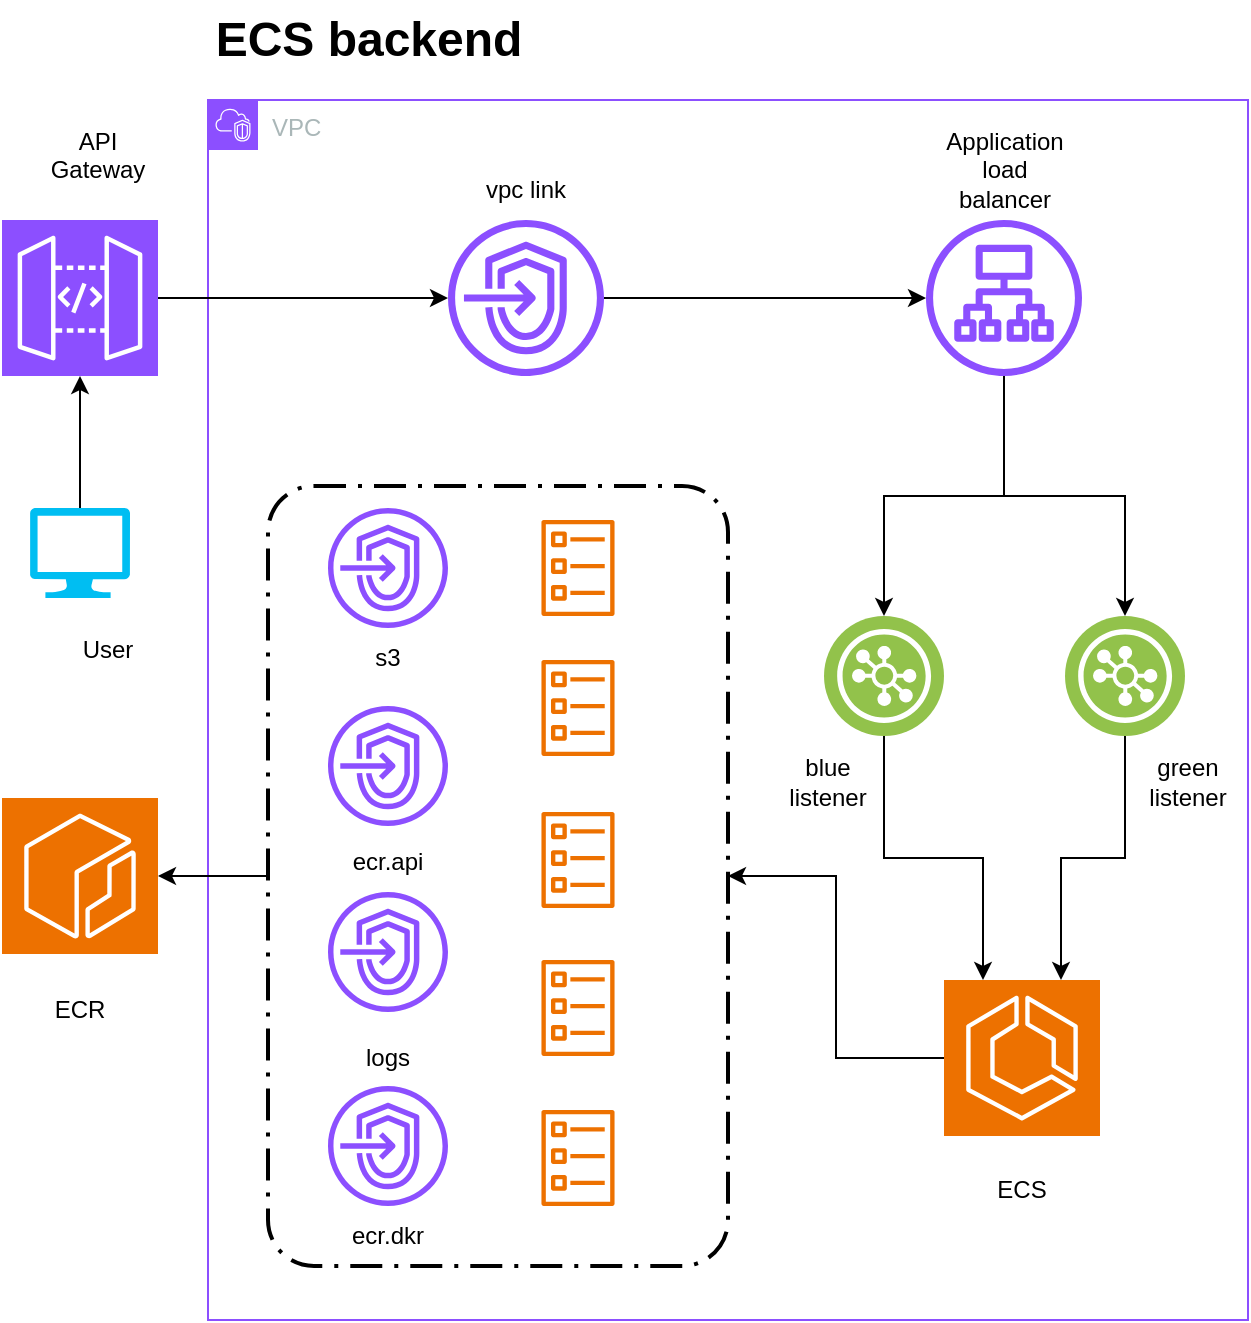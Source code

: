 <mxfile version="24.7.17">
  <diagram id="Ht1M8jgEwFfnCIfOTk4-" name="Page-1">
    <mxGraphModel dx="2603" dy="1621" grid="1" gridSize="10" guides="1" tooltips="1" connect="1" arrows="1" fold="1" page="1" pageScale="1" pageWidth="1169" pageHeight="827" math="0" shadow="0">
      <root>
        <mxCell id="0" />
        <mxCell id="1" parent="0" />
        <mxCell id="_Xv3XyEbwycycCRV387A-2" value="" style="sketch=0;points=[[0,0,0],[0.25,0,0],[0.5,0,0],[0.75,0,0],[1,0,0],[0,1,0],[0.25,1,0],[0.5,1,0],[0.75,1,0],[1,1,0],[0,0.25,0],[0,0.5,0],[0,0.75,0],[1,0.25,0],[1,0.5,0],[1,0.75,0]];outlineConnect=0;fontColor=#232F3E;fillColor=#ED7100;strokeColor=#ffffff;dashed=0;verticalLabelPosition=bottom;verticalAlign=top;align=center;html=1;fontSize=12;fontStyle=0;aspect=fixed;shape=mxgraph.aws4.resourceIcon;resIcon=mxgraph.aws4.ecr;" parent="1" vertex="1">
          <mxGeometry x="-1123" y="-291" width="78" height="78" as="geometry" />
        </mxCell>
        <mxCell id="_Xv3XyEbwycycCRV387A-4" value="VPC" style="points=[[0,0],[0.25,0],[0.5,0],[0.75,0],[1,0],[1,0.25],[1,0.5],[1,0.75],[1,1],[0.75,1],[0.5,1],[0.25,1],[0,1],[0,0.75],[0,0.5],[0,0.25]];outlineConnect=0;gradientColor=none;html=1;whiteSpace=wrap;fontSize=12;fontStyle=0;container=1;pointerEvents=0;collapsible=0;recursiveResize=0;shape=mxgraph.aws4.group;grIcon=mxgraph.aws4.group_vpc2;strokeColor=#8C4FFF;fillColor=none;verticalAlign=top;align=left;spacingLeft=30;fontColor=#AAB7B8;dashed=0;" parent="1" vertex="1">
          <mxGeometry x="-1020" y="-640" width="520" height="610" as="geometry" />
        </mxCell>
        <mxCell id="ot3AHTFzGmXzYolab3Pm-9" style="edgeStyle=orthogonalEdgeStyle;rounded=0;orthogonalLoop=1;jettySize=auto;html=1;" parent="_Xv3XyEbwycycCRV387A-4" source="ot3AHTFzGmXzYolab3Pm-3" target="ot3AHTFzGmXzYolab3Pm-8" edge="1">
          <mxGeometry relative="1" as="geometry" />
        </mxCell>
        <mxCell id="ot3AHTFzGmXzYolab3Pm-3" value="" style="sketch=0;outlineConnect=0;fontColor=#232F3E;gradientColor=none;fillColor=#8C4FFF;strokeColor=none;dashed=0;verticalLabelPosition=bottom;verticalAlign=top;align=center;html=1;fontSize=12;fontStyle=0;aspect=fixed;pointerEvents=1;shape=mxgraph.aws4.endpoints;" parent="_Xv3XyEbwycycCRV387A-4" vertex="1">
          <mxGeometry x="120" y="60" width="78" height="78" as="geometry" />
        </mxCell>
        <mxCell id="ot3AHTFzGmXzYolab3Pm-4" value="&lt;div&gt;vpc link&lt;/div&gt;" style="text;strokeColor=none;align=center;fillColor=none;html=1;verticalAlign=middle;whiteSpace=wrap;rounded=0;" parent="_Xv3XyEbwycycCRV387A-4" vertex="1">
          <mxGeometry x="129" y="30" width="60" height="30" as="geometry" />
        </mxCell>
        <mxCell id="dmscLP5toCq58QGjrkvy-1" style="edgeStyle=orthogonalEdgeStyle;rounded=0;orthogonalLoop=1;jettySize=auto;html=1;exitX=0;exitY=0.5;exitDx=0;exitDy=0;exitPerimeter=0;entryX=1;entryY=0.5;entryDx=0;entryDy=0;" parent="_Xv3XyEbwycycCRV387A-4" source="ot3AHTFzGmXzYolab3Pm-7" target="ot3AHTFzGmXzYolab3Pm-41" edge="1">
          <mxGeometry relative="1" as="geometry" />
        </mxCell>
        <mxCell id="ot3AHTFzGmXzYolab3Pm-7" value="" style="sketch=0;points=[[0,0,0],[0.25,0,0],[0.5,0,0],[0.75,0,0],[1,0,0],[0,1,0],[0.25,1,0],[0.5,1,0],[0.75,1,0],[1,1,0],[0,0.25,0],[0,0.5,0],[0,0.75,0],[1,0.25,0],[1,0.5,0],[1,0.75,0]];outlineConnect=0;fontColor=#232F3E;fillColor=#ED7100;strokeColor=#ffffff;dashed=0;verticalLabelPosition=bottom;verticalAlign=top;align=center;html=1;fontSize=12;fontStyle=0;aspect=fixed;shape=mxgraph.aws4.resourceIcon;resIcon=mxgraph.aws4.ecs;" parent="_Xv3XyEbwycycCRV387A-4" vertex="1">
          <mxGeometry x="368" y="440" width="78" height="78" as="geometry" />
        </mxCell>
        <mxCell id="ot3AHTFzGmXzYolab3Pm-24" style="edgeStyle=orthogonalEdgeStyle;rounded=0;orthogonalLoop=1;jettySize=auto;html=1;entryX=0.5;entryY=0;entryDx=0;entryDy=0;" parent="_Xv3XyEbwycycCRV387A-4" source="ot3AHTFzGmXzYolab3Pm-8" target="ot3AHTFzGmXzYolab3Pm-18" edge="1">
          <mxGeometry relative="1" as="geometry" />
        </mxCell>
        <mxCell id="ot3AHTFzGmXzYolab3Pm-25" style="edgeStyle=orthogonalEdgeStyle;rounded=0;orthogonalLoop=1;jettySize=auto;html=1;entryX=0.5;entryY=0;entryDx=0;entryDy=0;" parent="_Xv3XyEbwycycCRV387A-4" source="ot3AHTFzGmXzYolab3Pm-8" target="ot3AHTFzGmXzYolab3Pm-19" edge="1">
          <mxGeometry relative="1" as="geometry" />
        </mxCell>
        <mxCell id="ot3AHTFzGmXzYolab3Pm-8" value="" style="sketch=0;outlineConnect=0;fontColor=#232F3E;gradientColor=none;fillColor=#8C4FFF;strokeColor=none;dashed=0;verticalLabelPosition=bottom;verticalAlign=top;align=center;html=1;fontSize=12;fontStyle=0;aspect=fixed;pointerEvents=1;shape=mxgraph.aws4.application_load_balancer;" parent="_Xv3XyEbwycycCRV387A-4" vertex="1">
          <mxGeometry x="359" y="60" width="78" height="78" as="geometry" />
        </mxCell>
        <mxCell id="ot3AHTFzGmXzYolab3Pm-10" value="&lt;div&gt;Application load balancer&lt;/div&gt;" style="text;strokeColor=none;align=center;fillColor=none;html=1;verticalAlign=middle;whiteSpace=wrap;rounded=0;" parent="_Xv3XyEbwycycCRV387A-4" vertex="1">
          <mxGeometry x="367.5" y="20" width="61" height="30" as="geometry" />
        </mxCell>
        <mxCell id="ot3AHTFzGmXzYolab3Pm-19" value="" style="image;aspect=fixed;perimeter=ellipsePerimeter;html=1;align=center;shadow=0;dashed=0;fontColor=#4277BB;labelBackgroundColor=default;fontSize=12;spacingTop=3;image=img/lib/ibm/vpc/LoadBalancerListener.svg;" parent="_Xv3XyEbwycycCRV387A-4" vertex="1">
          <mxGeometry x="428.5" y="258" width="60" height="60" as="geometry" />
        </mxCell>
        <mxCell id="ot3AHTFzGmXzYolab3Pm-28" value="green&lt;br&gt;listener" style="text;strokeColor=none;align=center;fillColor=none;html=1;verticalAlign=middle;whiteSpace=wrap;rounded=0;" parent="_Xv3XyEbwycycCRV387A-4" vertex="1">
          <mxGeometry x="460" y="326" width="60" height="30" as="geometry" />
        </mxCell>
        <mxCell id="ot3AHTFzGmXzYolab3Pm-27" value="blue&lt;br&gt;listener" style="text;strokeColor=none;align=center;fillColor=none;html=1;verticalAlign=middle;whiteSpace=wrap;rounded=0;" parent="_Xv3XyEbwycycCRV387A-4" vertex="1">
          <mxGeometry x="280" y="326" width="60" height="30" as="geometry" />
        </mxCell>
        <mxCell id="ot3AHTFzGmXzYolab3Pm-31" value="ECS" style="text;strokeColor=none;align=center;fillColor=none;html=1;verticalAlign=middle;whiteSpace=wrap;rounded=0;" parent="_Xv3XyEbwycycCRV387A-4" vertex="1">
          <mxGeometry x="377" y="530" width="60" height="30" as="geometry" />
        </mxCell>
        <mxCell id="ot3AHTFzGmXzYolab3Pm-32" value="" style="sketch=0;outlineConnect=0;fontColor=#232F3E;gradientColor=none;fillColor=#ED7100;strokeColor=none;dashed=0;verticalLabelPosition=bottom;verticalAlign=top;align=center;html=1;fontSize=12;fontStyle=0;aspect=fixed;pointerEvents=1;shape=mxgraph.aws4.ecs_task;" parent="_Xv3XyEbwycycCRV387A-4" vertex="1">
          <mxGeometry x="166.5" y="505" width="37" height="48" as="geometry" />
        </mxCell>
        <mxCell id="ot3AHTFzGmXzYolab3Pm-33" value="" style="sketch=0;outlineConnect=0;fontColor=#232F3E;gradientColor=none;fillColor=#ED7100;strokeColor=none;dashed=0;verticalLabelPosition=bottom;verticalAlign=top;align=center;html=1;fontSize=12;fontStyle=0;aspect=fixed;pointerEvents=1;shape=mxgraph.aws4.ecs_task;" parent="_Xv3XyEbwycycCRV387A-4" vertex="1">
          <mxGeometry x="166.5" y="430" width="37" height="48" as="geometry" />
        </mxCell>
        <mxCell id="ot3AHTFzGmXzYolab3Pm-34" value="" style="sketch=0;outlineConnect=0;fontColor=#232F3E;gradientColor=none;fillColor=#ED7100;strokeColor=none;dashed=0;verticalLabelPosition=bottom;verticalAlign=top;align=center;html=1;fontSize=12;fontStyle=0;aspect=fixed;pointerEvents=1;shape=mxgraph.aws4.ecs_task;" parent="_Xv3XyEbwycycCRV387A-4" vertex="1">
          <mxGeometry x="166.5" y="356" width="37" height="48" as="geometry" />
        </mxCell>
        <mxCell id="ot3AHTFzGmXzYolab3Pm-41" value="" style="rounded=1;arcSize=10;dashed=1;fillColor=none;gradientColor=none;dashPattern=8 3 1 3;strokeWidth=2;" parent="_Xv3XyEbwycycCRV387A-4" vertex="1">
          <mxGeometry x="30" y="193" width="230" height="390" as="geometry" />
        </mxCell>
        <mxCell id="dmscLP5toCq58QGjrkvy-3" style="edgeStyle=orthogonalEdgeStyle;rounded=0;orthogonalLoop=1;jettySize=auto;html=1;exitX=0.5;exitY=1;exitDx=0;exitDy=0;entryX=0.25;entryY=0;entryDx=0;entryDy=0;entryPerimeter=0;" parent="_Xv3XyEbwycycCRV387A-4" source="ot3AHTFzGmXzYolab3Pm-18" target="ot3AHTFzGmXzYolab3Pm-7" edge="1">
          <mxGeometry relative="1" as="geometry" />
        </mxCell>
        <mxCell id="ot3AHTFzGmXzYolab3Pm-18" value="" style="image;aspect=fixed;perimeter=ellipsePerimeter;html=1;align=center;shadow=0;dashed=0;fontColor=#4277BB;labelBackgroundColor=default;fontSize=12;spacingTop=3;image=img/lib/ibm/vpc/LoadBalancerListener.svg;" parent="_Xv3XyEbwycycCRV387A-4" vertex="1">
          <mxGeometry x="308" y="258" width="60" height="60" as="geometry" />
        </mxCell>
        <mxCell id="I5luprlEmF2R9hIj9thK-8" style="edgeStyle=orthogonalEdgeStyle;rounded=0;orthogonalLoop=1;jettySize=auto;html=1;entryX=0.75;entryY=0;entryDx=0;entryDy=0;entryPerimeter=0;" edge="1" parent="_Xv3XyEbwycycCRV387A-4" source="ot3AHTFzGmXzYolab3Pm-19" target="ot3AHTFzGmXzYolab3Pm-7">
          <mxGeometry relative="1" as="geometry" />
        </mxCell>
        <mxCell id="_Xv3XyEbwycycCRV387A-20" value="" style="sketch=0;outlineConnect=0;fontColor=#232F3E;gradientColor=none;fillColor=#8C4FFF;strokeColor=none;dashed=0;verticalLabelPosition=bottom;verticalAlign=top;align=center;html=1;fontSize=12;fontStyle=0;aspect=fixed;pointerEvents=1;shape=mxgraph.aws4.endpoints;direction=east;" parent="_Xv3XyEbwycycCRV387A-4" vertex="1">
          <mxGeometry x="60" y="204" width="60" height="60" as="geometry" />
        </mxCell>
        <mxCell id="_Xv3XyEbwycycCRV387A-19" value="" style="sketch=0;outlineConnect=0;fontColor=#232F3E;gradientColor=none;fillColor=#8C4FFF;strokeColor=none;dashed=0;verticalLabelPosition=bottom;verticalAlign=top;align=center;html=1;fontSize=12;fontStyle=0;aspect=fixed;pointerEvents=1;shape=mxgraph.aws4.endpoints;direction=east;" parent="_Xv3XyEbwycycCRV387A-4" vertex="1">
          <mxGeometry x="60" y="303" width="60" height="60" as="geometry" />
        </mxCell>
        <mxCell id="I5luprlEmF2R9hIj9thK-18" value="" style="sketch=0;outlineConnect=0;fontColor=#232F3E;gradientColor=none;fillColor=#ED7100;strokeColor=none;dashed=0;verticalLabelPosition=bottom;verticalAlign=top;align=center;html=1;fontSize=12;fontStyle=0;aspect=fixed;pointerEvents=1;shape=mxgraph.aws4.ecs_task;" vertex="1" parent="_Xv3XyEbwycycCRV387A-4">
          <mxGeometry x="166.5" y="280" width="37" height="48" as="geometry" />
        </mxCell>
        <mxCell id="_Xv3XyEbwycycCRV387A-21" value="" style="sketch=0;outlineConnect=0;fontColor=#232F3E;gradientColor=none;fillColor=#8C4FFF;strokeColor=none;dashed=0;verticalLabelPosition=bottom;verticalAlign=top;align=center;html=1;fontSize=12;fontStyle=0;aspect=fixed;pointerEvents=1;shape=mxgraph.aws4.endpoints;direction=east;" parent="_Xv3XyEbwycycCRV387A-4" vertex="1">
          <mxGeometry x="60" y="396" width="60" height="60" as="geometry" />
        </mxCell>
        <mxCell id="_Xv3XyEbwycycCRV387A-3" value="" style="sketch=0;outlineConnect=0;fontColor=#232F3E;gradientColor=none;fillColor=#8C4FFF;strokeColor=none;dashed=0;verticalLabelPosition=bottom;verticalAlign=top;align=center;html=1;fontSize=12;fontStyle=0;aspect=fixed;pointerEvents=1;shape=mxgraph.aws4.endpoints;direction=east;" parent="_Xv3XyEbwycycCRV387A-4" vertex="1">
          <mxGeometry x="60" y="493" width="60" height="60" as="geometry" />
        </mxCell>
        <mxCell id="_Xv3XyEbwycycCRV387A-38" value="s3" style="text;strokeColor=none;align=center;fillColor=none;html=1;verticalAlign=middle;whiteSpace=wrap;rounded=0;" parent="_Xv3XyEbwycycCRV387A-4" vertex="1">
          <mxGeometry x="60" y="264" width="60" height="30" as="geometry" />
        </mxCell>
        <mxCell id="_Xv3XyEbwycycCRV387A-16" value="ecr.api" style="text;strokeColor=none;align=center;fillColor=none;html=1;verticalAlign=middle;whiteSpace=wrap;rounded=0;" parent="_Xv3XyEbwycycCRV387A-4" vertex="1">
          <mxGeometry x="60" y="366" width="60" height="30" as="geometry" />
        </mxCell>
        <mxCell id="_Xv3XyEbwycycCRV387A-18" value="&lt;div&gt;logs&lt;/div&gt;" style="text;strokeColor=none;align=center;fillColor=none;html=1;verticalAlign=middle;whiteSpace=wrap;rounded=0;" parent="_Xv3XyEbwycycCRV387A-4" vertex="1">
          <mxGeometry x="60" y="464" width="60" height="30" as="geometry" />
        </mxCell>
        <mxCell id="_Xv3XyEbwycycCRV387A-22" style="edgeStyle=orthogonalEdgeStyle;rounded=0;orthogonalLoop=1;jettySize=auto;html=1;exitX=0.5;exitY=1;exitDx=0;exitDy=0;" parent="_Xv3XyEbwycycCRV387A-4" source="_Xv3XyEbwycycCRV387A-18" target="_Xv3XyEbwycycCRV387A-18" edge="1">
          <mxGeometry relative="1" as="geometry" />
        </mxCell>
        <mxCell id="_Xv3XyEbwycycCRV387A-17" value="ecr.dkr" style="text;strokeColor=none;align=center;fillColor=none;html=1;verticalAlign=middle;whiteSpace=wrap;rounded=0;" parent="_Xv3XyEbwycycCRV387A-4" vertex="1">
          <mxGeometry x="60" y="553" width="60" height="30" as="geometry" />
        </mxCell>
        <mxCell id="I5luprlEmF2R9hIj9thK-22" value="" style="sketch=0;outlineConnect=0;fontColor=#232F3E;gradientColor=none;fillColor=#ED7100;strokeColor=none;dashed=0;verticalLabelPosition=bottom;verticalAlign=top;align=center;html=1;fontSize=12;fontStyle=0;aspect=fixed;pointerEvents=1;shape=mxgraph.aws4.ecs_task;" vertex="1" parent="_Xv3XyEbwycycCRV387A-4">
          <mxGeometry x="166.5" y="210" width="37" height="48" as="geometry" />
        </mxCell>
        <mxCell id="ot3AHTFzGmXzYolab3Pm-6" style="edgeStyle=orthogonalEdgeStyle;rounded=0;orthogonalLoop=1;jettySize=auto;html=1;" parent="1" source="_Xv3XyEbwycycCRV387A-8" target="ot3AHTFzGmXzYolab3Pm-3" edge="1">
          <mxGeometry relative="1" as="geometry" />
        </mxCell>
        <mxCell id="_Xv3XyEbwycycCRV387A-8" value="" style="sketch=0;points=[[0,0,0],[0.25,0,0],[0.5,0,0],[0.75,0,0],[1,0,0],[0,1,0],[0.25,1,0],[0.5,1,0],[0.75,1,0],[1,1,0],[0,0.25,0],[0,0.5,0],[0,0.75,0],[1,0.25,0],[1,0.5,0],[1,0.75,0]];outlineConnect=0;fontColor=#232F3E;fillColor=#8C4FFF;strokeColor=#ffffff;dashed=0;verticalLabelPosition=bottom;verticalAlign=top;align=center;html=1;fontSize=12;fontStyle=0;aspect=fixed;shape=mxgraph.aws4.resourceIcon;resIcon=mxgraph.aws4.api_gateway;" parent="1" vertex="1">
          <mxGeometry x="-1123" y="-580" width="78" height="78" as="geometry" />
        </mxCell>
        <mxCell id="_Xv3XyEbwycycCRV387A-9" value="&lt;div&gt;API Gateway&lt;/div&gt;&lt;div&gt;&lt;br&gt;&lt;/div&gt;" style="text;strokeColor=none;align=center;fillColor=none;html=1;verticalAlign=middle;whiteSpace=wrap;rounded=0;" parent="1" vertex="1">
          <mxGeometry x="-1105" y="-620" width="60" height="30" as="geometry" />
        </mxCell>
        <mxCell id="I5luprlEmF2R9hIj9thK-2" value="" style="verticalLabelPosition=bottom;html=1;verticalAlign=top;align=center;strokeColor=none;fillColor=#00BEF2;shape=mxgraph.azure.computer;pointerEvents=1;" vertex="1" parent="1">
          <mxGeometry x="-1109" y="-436" width="50" height="45" as="geometry" />
        </mxCell>
        <mxCell id="I5luprlEmF2R9hIj9thK-3" style="edgeStyle=orthogonalEdgeStyle;rounded=0;orthogonalLoop=1;jettySize=auto;html=1;exitX=0.5;exitY=0;exitDx=0;exitDy=0;exitPerimeter=0;" edge="1" parent="1" source="I5luprlEmF2R9hIj9thK-2" target="_Xv3XyEbwycycCRV387A-8">
          <mxGeometry relative="1" as="geometry" />
        </mxCell>
        <mxCell id="I5luprlEmF2R9hIj9thK-4" value="&lt;div&gt;User&lt;/div&gt;" style="text;strokeColor=none;align=center;fillColor=none;html=1;verticalAlign=middle;whiteSpace=wrap;rounded=0;" vertex="1" parent="1">
          <mxGeometry x="-1100" y="-380" width="60" height="30" as="geometry" />
        </mxCell>
        <mxCell id="I5luprlEmF2R9hIj9thK-24" style="edgeStyle=orthogonalEdgeStyle;rounded=0;orthogonalLoop=1;jettySize=auto;html=1;exitX=0;exitY=0.5;exitDx=0;exitDy=0;" edge="1" parent="1" source="ot3AHTFzGmXzYolab3Pm-41" target="_Xv3XyEbwycycCRV387A-2">
          <mxGeometry relative="1" as="geometry" />
        </mxCell>
        <mxCell id="I5luprlEmF2R9hIj9thK-25" value="ECR" style="text;strokeColor=none;align=center;fillColor=none;html=1;verticalAlign=middle;whiteSpace=wrap;rounded=0;" vertex="1" parent="1">
          <mxGeometry x="-1114" y="-200" width="60" height="30" as="geometry" />
        </mxCell>
        <mxCell id="I5luprlEmF2R9hIj9thK-27" value="ECS backend" style="text;strokeColor=none;fillColor=none;html=1;fontSize=24;fontStyle=1;verticalAlign=middle;align=center;" vertex="1" parent="1">
          <mxGeometry x="-990" y="-690" width="100" height="40" as="geometry" />
        </mxCell>
      </root>
    </mxGraphModel>
  </diagram>
</mxfile>
